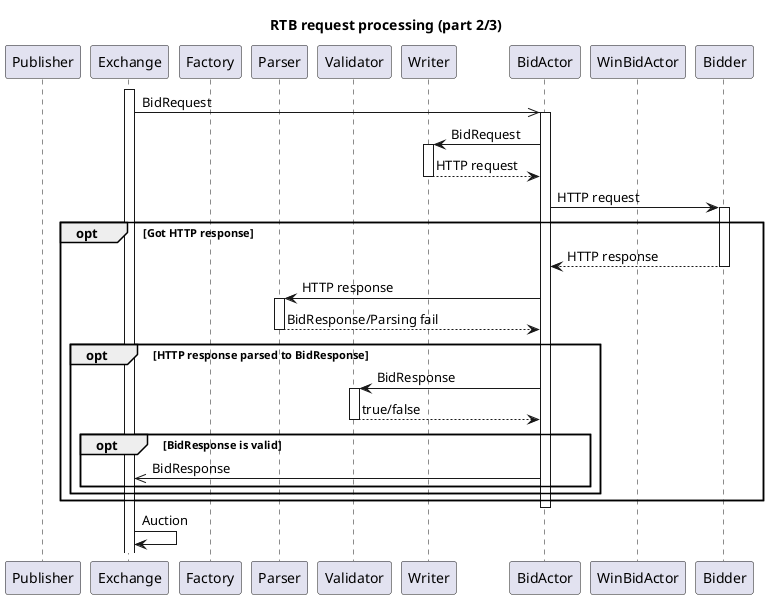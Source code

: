 @startuml

title RTB request processing (part 2/3)

participant Publisher
participant Exchange
participant Factory
participant Parser
participant Validator
participant Writer
participant BidActor
participant WinBidActor
participant Bidder

activate Exchange
Exchange ->> BidActor: BidRequest
activate BidActor

BidActor -> Writer: BidRequest
activate Writer
Writer --> BidActor: HTTP request
deactivate Writer

BidActor -> Bidder: HTTP request
activate Bidder
opt Got HTTP response
    BidActor <-- Bidder: HTTP response
    deactivate Bidder

    BidActor -> Parser: HTTP response
    activate Parser

    BidActor <-- Parser: BidResponse/Parsing fail
    deactivate Parser
    opt HTTP response parsed to BidResponse
        BidActor -> Validator: BidResponse
        activate Validator
        BidActor <-- Validator: true/false
        deactivate Validator
        opt BidResponse is valid
            Exchange <<- BidActor: BidResponse
        end
    end
end

deactivate BidActor

Exchange -> Exchange: Auction

@enduml
